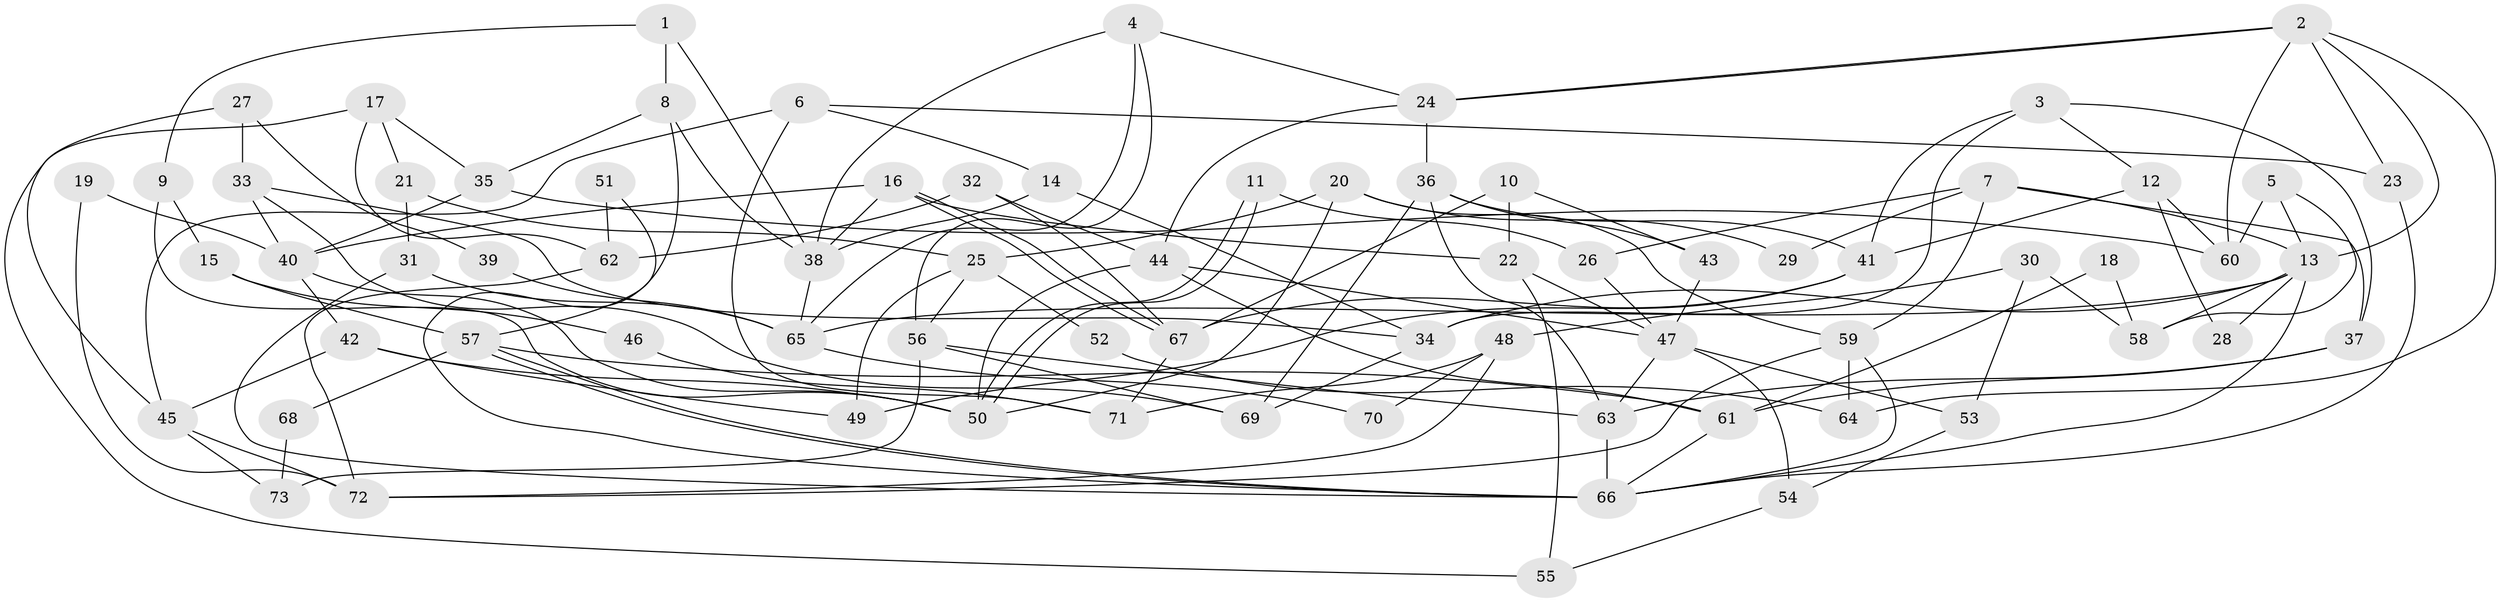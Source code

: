 // Generated by graph-tools (version 1.1) at 2025/14/03/09/25 04:14:54]
// undirected, 73 vertices, 146 edges
graph export_dot {
graph [start="1"]
  node [color=gray90,style=filled];
  1;
  2;
  3;
  4;
  5;
  6;
  7;
  8;
  9;
  10;
  11;
  12;
  13;
  14;
  15;
  16;
  17;
  18;
  19;
  20;
  21;
  22;
  23;
  24;
  25;
  26;
  27;
  28;
  29;
  30;
  31;
  32;
  33;
  34;
  35;
  36;
  37;
  38;
  39;
  40;
  41;
  42;
  43;
  44;
  45;
  46;
  47;
  48;
  49;
  50;
  51;
  52;
  53;
  54;
  55;
  56;
  57;
  58;
  59;
  60;
  61;
  62;
  63;
  64;
  65;
  66;
  67;
  68;
  69;
  70;
  71;
  72;
  73;
  1 -- 8;
  1 -- 38;
  1 -- 9;
  2 -- 24;
  2 -- 24;
  2 -- 13;
  2 -- 23;
  2 -- 60;
  2 -- 64;
  3 -- 37;
  3 -- 41;
  3 -- 12;
  3 -- 34;
  4 -- 56;
  4 -- 24;
  4 -- 38;
  4 -- 65;
  5 -- 13;
  5 -- 60;
  5 -- 58;
  6 -- 14;
  6 -- 23;
  6 -- 45;
  6 -- 71;
  7 -- 59;
  7 -- 37;
  7 -- 13;
  7 -- 26;
  7 -- 29;
  8 -- 66;
  8 -- 38;
  8 -- 35;
  9 -- 50;
  9 -- 15;
  10 -- 43;
  10 -- 22;
  10 -- 67;
  11 -- 50;
  11 -- 50;
  11 -- 26;
  12 -- 60;
  12 -- 28;
  12 -- 41;
  13 -- 66;
  13 -- 28;
  13 -- 34;
  13 -- 58;
  13 -- 65;
  14 -- 34;
  14 -- 38;
  15 -- 57;
  15 -- 46;
  16 -- 38;
  16 -- 67;
  16 -- 67;
  16 -- 22;
  16 -- 40;
  17 -- 35;
  17 -- 62;
  17 -- 21;
  17 -- 55;
  18 -- 61;
  18 -- 58;
  19 -- 40;
  19 -- 72;
  20 -- 50;
  20 -- 25;
  20 -- 29;
  20 -- 59;
  21 -- 31;
  21 -- 25;
  22 -- 47;
  22 -- 55;
  23 -- 66;
  24 -- 36;
  24 -- 44;
  25 -- 49;
  25 -- 52;
  25 -- 56;
  26 -- 47;
  27 -- 45;
  27 -- 33;
  27 -- 39;
  30 -- 53;
  30 -- 58;
  30 -- 48;
  31 -- 66;
  31 -- 65;
  32 -- 44;
  32 -- 67;
  32 -- 62;
  33 -- 34;
  33 -- 40;
  33 -- 69;
  34 -- 69;
  35 -- 40;
  35 -- 60;
  36 -- 69;
  36 -- 41;
  36 -- 43;
  36 -- 63;
  37 -- 63;
  37 -- 61;
  38 -- 65;
  39 -- 65;
  40 -- 50;
  40 -- 42;
  41 -- 67;
  41 -- 49;
  42 -- 45;
  42 -- 49;
  42 -- 50;
  43 -- 47;
  44 -- 50;
  44 -- 47;
  44 -- 61;
  45 -- 72;
  45 -- 73;
  46 -- 71;
  47 -- 63;
  47 -- 53;
  47 -- 54;
  48 -- 71;
  48 -- 70;
  48 -- 72;
  51 -- 57;
  51 -- 62;
  52 -- 64;
  53 -- 54;
  54 -- 55;
  56 -- 69;
  56 -- 63;
  56 -- 73;
  57 -- 61;
  57 -- 66;
  57 -- 66;
  57 -- 68;
  59 -- 66;
  59 -- 64;
  59 -- 72;
  61 -- 66;
  62 -- 72;
  63 -- 66;
  65 -- 70;
  67 -- 71;
  68 -- 73;
}
